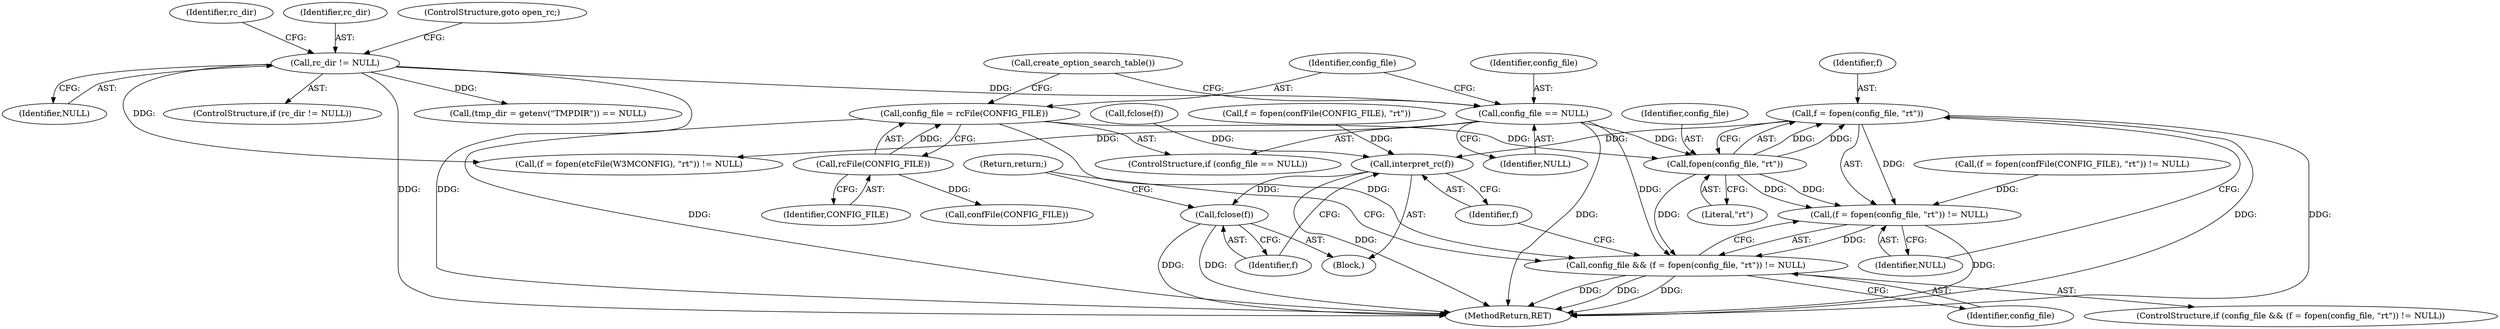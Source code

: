 digraph "0_w3m_18dcbadf2771cdb0c18509b14e4e73505b242753_0@API" {
"1000249" [label="(Call,f = fopen(config_file, \"rt\"))"];
"1000251" [label="(Call,fopen(config_file, \"rt\"))"];
"1000208" [label="(Call,config_file == NULL)"];
"1000114" [label="(Call,rc_dir != NULL)"];
"1000211" [label="(Call,config_file = rcFile(CONFIG_FILE))"];
"1000213" [label="(Call,rcFile(CONFIG_FILE))"];
"1000248" [label="(Call,(f = fopen(config_file, \"rt\")) != NULL)"];
"1000246" [label="(Call,config_file && (f = fopen(config_file, \"rt\")) != NULL)"];
"1000256" [label="(Call,interpret_rc(f))"];
"1000258" [label="(Call,fclose(f))"];
"1000247" [label="(Identifier,config_file)"];
"1000212" [label="(Identifier,config_file)"];
"1000246" [label="(Call,config_file && (f = fopen(config_file, \"rt\")) != NULL)"];
"1000209" [label="(Identifier,config_file)"];
"1000119" [label="(Identifier,rc_dir)"];
"1000114" [label="(Call,rc_dir != NULL)"];
"1000218" [label="(Call,(f = fopen(etcFile(W3MCONFIG), \"rt\")) != NULL)"];
"1000236" [label="(Call,confFile(CONFIG_FILE))"];
"1000115" [label="(Identifier,rc_dir)"];
"1000249" [label="(Call,f = fopen(config_file, \"rt\"))"];
"1000213" [label="(Call,rcFile(CONFIG_FILE))"];
"1000117" [label="(ControlStructure,goto open_rc;)"];
"1000256" [label="(Call,interpret_rc(f))"];
"1000211" [label="(Call,config_file = rcFile(CONFIG_FILE))"];
"1000208" [label="(Call,config_file == NULL)"];
"1000113" [label="(ControlStructure,if (rc_dir != NULL))"];
"1000248" [label="(Call,(f = fopen(config_file, \"rt\")) != NULL)"];
"1000253" [label="(Literal,\"rt\")"];
"1000254" [label="(Identifier,NULL)"];
"1000322" [label="(MethodReturn,RET)"];
"1000233" [label="(Call,f = fopen(confFile(CONFIG_FILE), \"rt\"))"];
"1000245" [label="(ControlStructure,if (config_file && (f = fopen(config_file, \"rt\")) != NULL))"];
"1000215" [label="(Call,create_option_search_table())"];
"1000260" [label="(Return,return;)"];
"1000214" [label="(Identifier,CONFIG_FILE)"];
"1000243" [label="(Call,fclose(f))"];
"1000268" [label="(Call,(tmp_dir = getenv(\"TMPDIR\")) == NULL)"];
"1000207" [label="(ControlStructure,if (config_file == NULL))"];
"1000232" [label="(Call,(f = fopen(confFile(CONFIG_FILE), \"rt\")) != NULL)"];
"1000257" [label="(Identifier,f)"];
"1000116" [label="(Identifier,NULL)"];
"1000255" [label="(Block,)"];
"1000259" [label="(Identifier,f)"];
"1000258" [label="(Call,fclose(f))"];
"1000250" [label="(Identifier,f)"];
"1000210" [label="(Identifier,NULL)"];
"1000251" [label="(Call,fopen(config_file, \"rt\"))"];
"1000252" [label="(Identifier,config_file)"];
"1000249" -> "1000248"  [label="AST: "];
"1000249" -> "1000251"  [label="CFG: "];
"1000250" -> "1000249"  [label="AST: "];
"1000251" -> "1000249"  [label="AST: "];
"1000254" -> "1000249"  [label="CFG: "];
"1000249" -> "1000322"  [label="DDG: "];
"1000249" -> "1000322"  [label="DDG: "];
"1000249" -> "1000248"  [label="DDG: "];
"1000251" -> "1000249"  [label="DDG: "];
"1000251" -> "1000249"  [label="DDG: "];
"1000249" -> "1000256"  [label="DDG: "];
"1000251" -> "1000253"  [label="CFG: "];
"1000252" -> "1000251"  [label="AST: "];
"1000253" -> "1000251"  [label="AST: "];
"1000251" -> "1000246"  [label="DDG: "];
"1000251" -> "1000248"  [label="DDG: "];
"1000251" -> "1000248"  [label="DDG: "];
"1000208" -> "1000251"  [label="DDG: "];
"1000211" -> "1000251"  [label="DDG: "];
"1000208" -> "1000207"  [label="AST: "];
"1000208" -> "1000210"  [label="CFG: "];
"1000209" -> "1000208"  [label="AST: "];
"1000210" -> "1000208"  [label="AST: "];
"1000212" -> "1000208"  [label="CFG: "];
"1000215" -> "1000208"  [label="CFG: "];
"1000208" -> "1000322"  [label="DDG: "];
"1000114" -> "1000208"  [label="DDG: "];
"1000208" -> "1000218"  [label="DDG: "];
"1000208" -> "1000246"  [label="DDG: "];
"1000114" -> "1000113"  [label="AST: "];
"1000114" -> "1000116"  [label="CFG: "];
"1000115" -> "1000114"  [label="AST: "];
"1000116" -> "1000114"  [label="AST: "];
"1000117" -> "1000114"  [label="CFG: "];
"1000119" -> "1000114"  [label="CFG: "];
"1000114" -> "1000322"  [label="DDG: "];
"1000114" -> "1000322"  [label="DDG: "];
"1000114" -> "1000218"  [label="DDG: "];
"1000114" -> "1000268"  [label="DDG: "];
"1000211" -> "1000207"  [label="AST: "];
"1000211" -> "1000213"  [label="CFG: "];
"1000212" -> "1000211"  [label="AST: "];
"1000213" -> "1000211"  [label="AST: "];
"1000215" -> "1000211"  [label="CFG: "];
"1000211" -> "1000322"  [label="DDG: "];
"1000213" -> "1000211"  [label="DDG: "];
"1000211" -> "1000246"  [label="DDG: "];
"1000213" -> "1000214"  [label="CFG: "];
"1000214" -> "1000213"  [label="AST: "];
"1000213" -> "1000236"  [label="DDG: "];
"1000248" -> "1000246"  [label="AST: "];
"1000248" -> "1000254"  [label="CFG: "];
"1000254" -> "1000248"  [label="AST: "];
"1000246" -> "1000248"  [label="CFG: "];
"1000248" -> "1000322"  [label="DDG: "];
"1000248" -> "1000246"  [label="DDG: "];
"1000232" -> "1000248"  [label="DDG: "];
"1000246" -> "1000245"  [label="AST: "];
"1000246" -> "1000247"  [label="CFG: "];
"1000247" -> "1000246"  [label="AST: "];
"1000257" -> "1000246"  [label="CFG: "];
"1000260" -> "1000246"  [label="CFG: "];
"1000246" -> "1000322"  [label="DDG: "];
"1000246" -> "1000322"  [label="DDG: "];
"1000246" -> "1000322"  [label="DDG: "];
"1000256" -> "1000255"  [label="AST: "];
"1000256" -> "1000257"  [label="CFG: "];
"1000257" -> "1000256"  [label="AST: "];
"1000259" -> "1000256"  [label="CFG: "];
"1000256" -> "1000322"  [label="DDG: "];
"1000233" -> "1000256"  [label="DDG: "];
"1000243" -> "1000256"  [label="DDG: "];
"1000256" -> "1000258"  [label="DDG: "];
"1000258" -> "1000255"  [label="AST: "];
"1000258" -> "1000259"  [label="CFG: "];
"1000259" -> "1000258"  [label="AST: "];
"1000260" -> "1000258"  [label="CFG: "];
"1000258" -> "1000322"  [label="DDG: "];
"1000258" -> "1000322"  [label="DDG: "];
}
